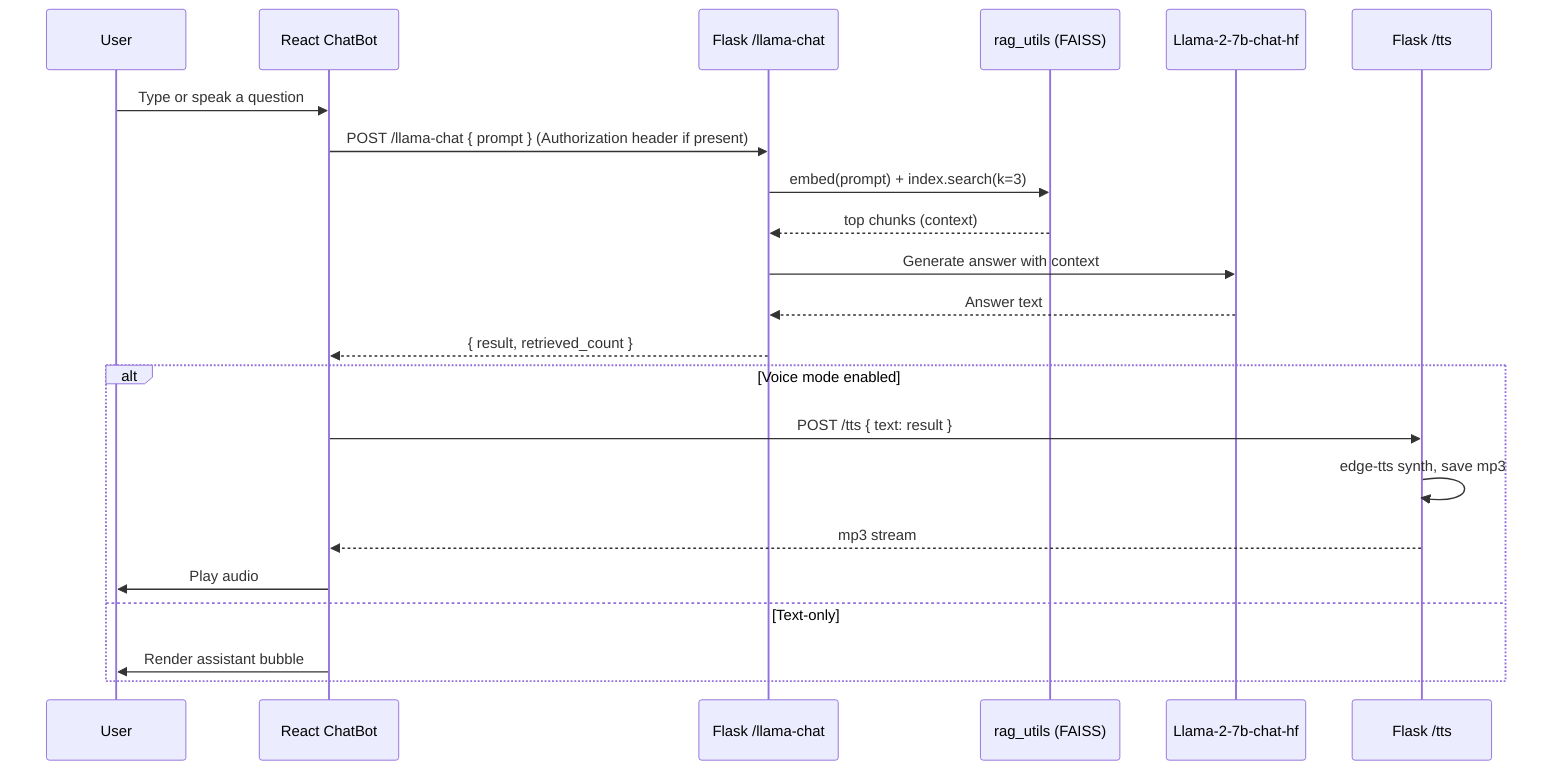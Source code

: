 sequenceDiagram
  participant U as User
  participant FE as React ChatBot
  participant LLM as Flask /llama-chat
  participant R as rag_utils (FAISS)
  participant M as Llama-2-7b-chat-hf
  participant TTS as Flask /tts

  U->>FE: Type or speak a question
  FE->>LLM: POST /llama-chat { prompt } (Authorization header if present)
  LLM->>R: embed(prompt) + index.search(k=3)
  R-->>LLM: top chunks (context)
  LLM->>M: Generate answer with context
  M-->>LLM: Answer text
  LLM-->>FE: { result, retrieved_count }
  alt Voice mode enabled
    FE->>TTS: POST /tts { text: result }
    TTS->>TTS: edge-tts synth, save mp3
    TTS-->>FE: mp3 stream
    FE->>U: Play audio
  else Text-only
    FE->>U: Render assistant bubble
  end